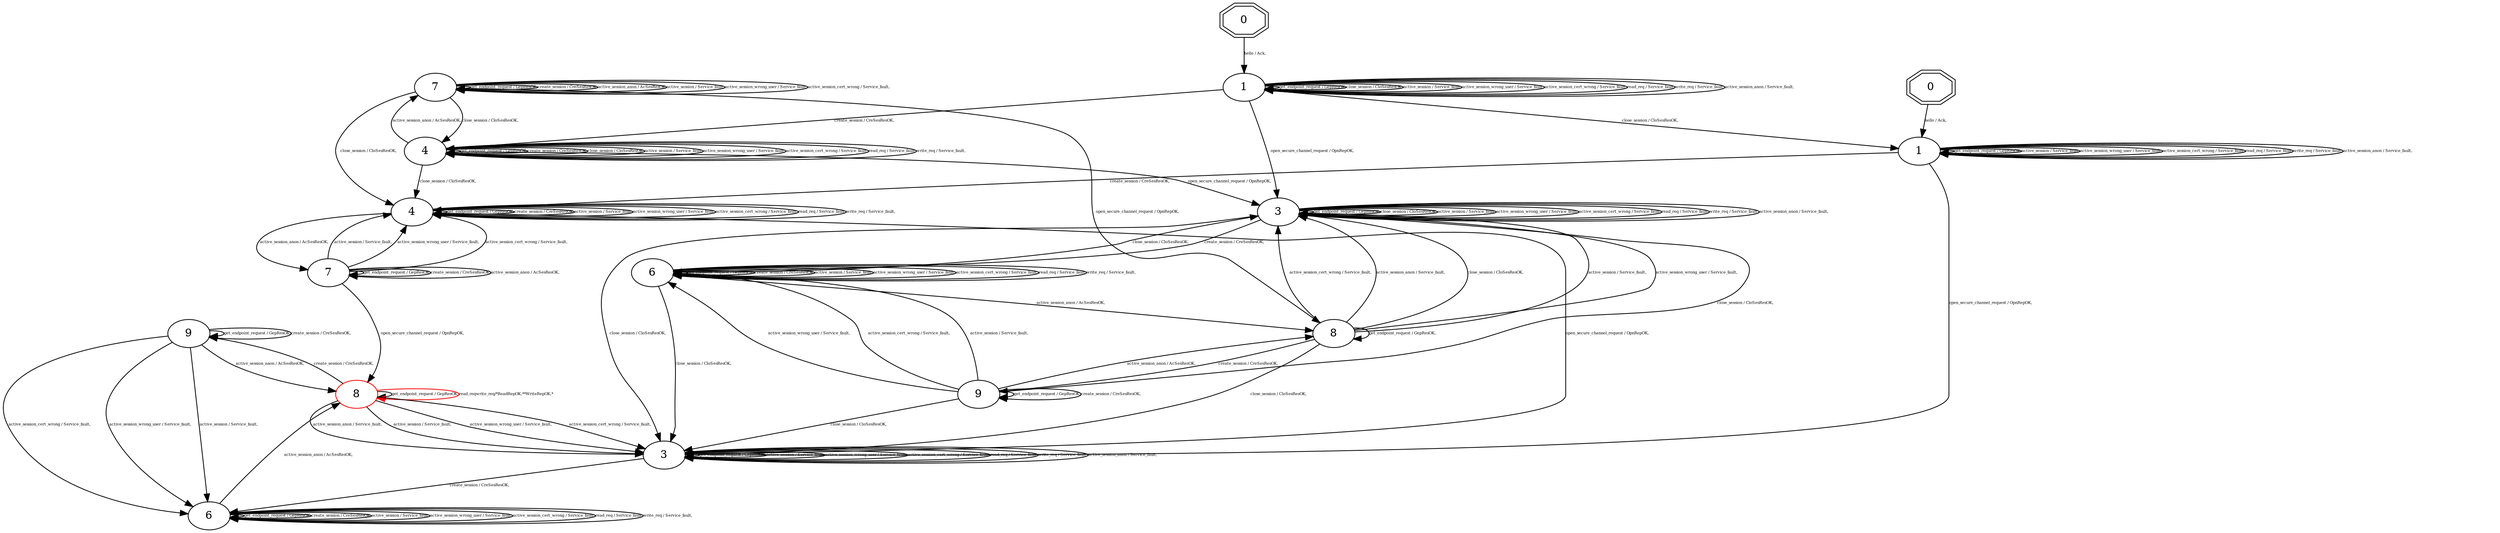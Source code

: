 digraph "Automata" { 
	 "9_1_false" [shape=ellipse,style=filled,fillcolor=white,URL="9",label="9"];
	 "3_1_true" [shape=ellipse,style=filled,fillcolor=white,URL="3",label="3"];
	 "1_1_true" [shape=ellipse,style=filled,fillcolor=white,URL="1",label="1"];
	 "8_1_true" [shape=ellipse,style=filled,fillcolor=white,URL="8",label="8"];
	 "7_1_true" [shape=ellipse,style=filled,fillcolor=white,URL="7",label="7"];
	 "8_1_false" [shape=ellipse,style=filled,fillcolor=white,URL="8",label="8",color=red];
	 "4_1_false" [shape=ellipse,style=filled,fillcolor=white,URL="4",label="4"];
	 "0_1_false" [shape=doubleoctagon,style=filled,fillcolor=white,URL="0",label="0"];
	 "4_1_true" [shape=ellipse,style=filled,fillcolor=white,URL="4",label="4"];
	 "3_1_false" [shape=ellipse,style=filled,fillcolor=white,URL="3",label="3"];
	 "1_1_false" [shape=ellipse,style=filled,fillcolor=white,URL="1",label="1"];
	 "0_1_true" [shape=doubleoctagon,style=filled,fillcolor=white,URL="0",label="0"];
	 "7_1_false" [shape=ellipse,style=filled,fillcolor=white,URL="7",label="7"];
	 "6_1_true" [shape=ellipse,style=filled,fillcolor=white,URL="6",label="6"];
	 "9_1_true" [shape=ellipse,style=filled,fillcolor=white,URL="9",label="9"];
	 "6_1_false" [shape=ellipse,style=filled,fillcolor=white,URL="6",label="6"];
	 "9_1_false"->"9_1_false" [fontsize=5,label="get_endpoint_request / GepResOK,"];
	 "9_1_false"->"9_1_false" [fontsize=5,label="create_session / CreSesResOK,"];
	 "9_1_false"->"6_1_false" [fontsize=5,label="active_session_cert_wrong / Service_fault,"];
	 "9_1_false"->"6_1_false" [fontsize=5,label="active_session_wrong_user / Service_fault,"];
	 "9_1_false"->"6_1_false" [fontsize=5,label="active_session / Service_fault,"];
	 "9_1_false"->"8_1_false" [fontsize=5,label="active_session_anon / AcSesResOK,"];
	 "7_1_false"->"7_1_false" [fontsize=5,label="get_endpoint_request / GepResOK,"];
	 "7_1_false"->"7_1_false" [fontsize=5,label="create_session / CreSesResOK,"];
	 "7_1_false"->"7_1_false" [fontsize=5,label="active_session_anon / AcSesResOK,"];
	 "7_1_false"->"8_1_false" [fontsize=5,label="open_secure_channel_request / OpnRepOK,"];
	 "7_1_false"->"4_1_false" [fontsize=5,label="active_session / Service_fault,"];
	 "7_1_false"->"4_1_false" [fontsize=5,label="active_session_wrong_user / Service_fault,"];
	 "7_1_false"->"4_1_false" [fontsize=5,label="active_session_cert_wrong / Service_fault,"];
	 "6_1_false"->"6_1_false" [fontsize=5,label="get_endpoint_request / GepResOK,"];
	 "6_1_false"->"6_1_false" [fontsize=5,label="create_session / CreSesResOK,"];
	 "6_1_false"->"6_1_false" [fontsize=5,label="active_session / Service_fault,"];
	 "6_1_false"->"6_1_false" [fontsize=5,label="active_session_wrong_user / Service_fault,"];
	 "6_1_false"->"6_1_false" [fontsize=5,label="active_session_cert_wrong / Service_fault,"];
	 "6_1_false"->"6_1_false" [fontsize=5,label="read_req / Service_fault,"];
	 "6_1_false"->"6_1_false" [fontsize=5,label="write_req / Service_fault,"];
	 "6_1_false"->"8_1_false" [fontsize=5,label="active_session_anon / AcSesResOK,"];
	 "8_1_false"->"3_1_false" [fontsize=5,label="active_session / Service_fault,"];
	 "8_1_false"->"3_1_false" [fontsize=5,label="active_session_wrong_user / Service_fault,"];
	 "8_1_false"->"3_1_false" [fontsize=5,label="active_session_cert_wrong / Service_fault,"];
	 "8_1_false"->"3_1_false" [fontsize=5,label="active_session_anon / Service_fault,"];
	 "8_1_false"->"9_1_false" [fontsize=5,label="create_session / CreSesResOK,"];
	 "8_1_false"->"8_1_false" [fontsize=5,label="get_endpoint_request / GepResOK,"];
	 "4_1_false"->"4_1_false" [fontsize=5,label="get_endpoint_request / GepResOK,"];
	 "4_1_false"->"4_1_false" [fontsize=5,label="create_session / CreSesResOK,"];
	 "4_1_false"->"4_1_false" [fontsize=5,label="active_session / Service_fault,"];
	 "4_1_false"->"4_1_false" [fontsize=5,label="active_session_wrong_user / Service_fault,"];
	 "4_1_false"->"4_1_false" [fontsize=5,label="active_session_cert_wrong / Service_fault,"];
	 "4_1_false"->"4_1_false" [fontsize=5,label="read_req / Service_fault,"];
	 "4_1_false"->"4_1_false" [fontsize=5,label="write_req / Service_fault,"];
	 "4_1_false"->"7_1_false" [fontsize=5,label="active_session_anon / AcSesResOK,"];
	 "4_1_false"->"3_1_false" [fontsize=5,label="open_secure_channel_request / OpnRepOK,"];
	 "4_1_true"->"4_1_false" [fontsize=5,label="close_session / CloSesResOK,"];
	 "4_1_true"->"4_1_true" [fontsize=5,label="get_endpoint_request / GepResOK,"];
	 "4_1_true"->"4_1_true" [fontsize=5,label="create_session / CreSesResOK,"];
	 "4_1_true"->"4_1_true" [fontsize=5,label="close_session / CloSesResOK,"];
	 "4_1_true"->"4_1_true" [fontsize=5,label="active_session / Service_fault,"];
	 "4_1_true"->"4_1_true" [fontsize=5,label="active_session_wrong_user / Service_fault,"];
	 "4_1_true"->"4_1_true" [fontsize=5,label="active_session_cert_wrong / Service_fault,"];
	 "4_1_true"->"4_1_true" [fontsize=5,label="read_req / Service_fault,"];
	 "4_1_true"->"4_1_true" [fontsize=5,label="write_req / Service_fault,"];
	 "4_1_true"->"3_1_true" [fontsize=5,label="open_secure_channel_request / OpnRepOK,"];
	 "4_1_true"->"7_1_true" [fontsize=5,label="active_session_anon / AcSesResOK,"];
	 "7_1_true"->"7_1_true" [fontsize=5,label="get_endpoint_request / GepResOK,"];
	 "7_1_true"->"7_1_true" [fontsize=5,label="create_session / CreSesResOK,"];
	 "7_1_true"->"7_1_true" [fontsize=5,label="active_session_anon / AcSesResOK,"];
	 "7_1_true"->"7_1_true" [fontsize=5,label="active_session / Service_fault,"];
	 "7_1_true"->"7_1_true" [fontsize=5,label="active_session_wrong_user / Service_fault,"];
	 "7_1_true"->"7_1_true" [fontsize=5,label="active_session_cert_wrong / Service_fault,"];
	 "7_1_true"->"8_1_true" [fontsize=5,label="open_secure_channel_request / OpnRepOK,"];
	 "7_1_true"->"4_1_true" [fontsize=5,label="close_session / CloSesResOK,"];
	 "7_1_true"->"4_1_false" [fontsize=5,label="close_session / CloSesResOK,"];
	 "1_1_false"->"3_1_false" [fontsize=5,label="open_secure_channel_request / OpnRepOK,"];
	 "1_1_false"->"4_1_false" [fontsize=5,label="create_session / CreSesResOK,"];
	 "1_1_false"->"1_1_false" [fontsize=5,label="get_endpoint_request / GepResOK,"];
	 "1_1_false"->"1_1_false" [fontsize=5,label="active_session / Service_fault,"];
	 "1_1_false"->"1_1_false" [fontsize=5,label="active_session_wrong_user / Service_fault,"];
	 "1_1_false"->"1_1_false" [fontsize=5,label="active_session_cert_wrong / Service_fault,"];
	 "1_1_false"->"1_1_false" [fontsize=5,label="read_req / Service_fault,"];
	 "1_1_false"->"1_1_false" [fontsize=5,label="write_req / Service_fault,"];
	 "1_1_false"->"1_1_false" [fontsize=5,label="active_session_anon / Service_fault,"];
	 "1_1_true"->"1_1_true" [fontsize=5,label="get_endpoint_request / GepResOK,"];
	 "1_1_true"->"1_1_true" [fontsize=5,label="close_session / CloSesResOK,"];
	 "1_1_true"->"1_1_true" [fontsize=5,label="active_session / Service_fault,"];
	 "1_1_true"->"1_1_true" [fontsize=5,label="active_session_wrong_user / Service_fault,"];
	 "1_1_true"->"1_1_true" [fontsize=5,label="active_session_cert_wrong / Service_fault,"];
	 "1_1_true"->"1_1_true" [fontsize=5,label="read_req / Service_fault,"];
	 "1_1_true"->"1_1_true" [fontsize=5,label="write_req / Service_fault,"];
	 "1_1_true"->"1_1_true" [fontsize=5,label="active_session_anon / Service_fault,"];
	 "1_1_true"->"1_1_false" [fontsize=5,label="close_session / CloSesResOK,"];
	 "1_1_true"->"3_1_true" [fontsize=5,label="open_secure_channel_request / OpnRepOK,"];
	 "1_1_true"->"4_1_true" [fontsize=5,label="create_session / CreSesResOK,"];
	 "0_1_true"->"1_1_true" [fontsize=5,label="hello / Ack,"];
	 "0_1_false"->"1_1_false" [fontsize=5,label="hello / Ack,"];
	 "3_1_false"->"3_1_false" [fontsize=5,label="get_endpoint_request / GepResOK,"];
	 "3_1_false"->"3_1_false" [fontsize=5,label="active_session / Service_fault,"];
	 "3_1_false"->"3_1_false" [fontsize=5,label="active_session_wrong_user / Service_fault,"];
	 "3_1_false"->"3_1_false" [fontsize=5,label="active_session_cert_wrong / Service_fault,"];
	 "3_1_false"->"3_1_false" [fontsize=5,label="read_req / Service_fault,"];
	 "3_1_false"->"3_1_false" [fontsize=5,label="write_req / Service_fault,"];
	 "3_1_false"->"3_1_false" [fontsize=5,label="active_session_anon / Service_fault,"];
	 "3_1_false"->"6_1_false" [fontsize=5,label="create_session / CreSesResOK,"];
	 "9_1_true"->"6_1_true" [fontsize=5,label="active_session / Service_fault,"];
	 "9_1_true"->"6_1_true" [fontsize=5,label="active_session_wrong_user / Service_fault,"];
	 "9_1_true"->"6_1_true" [fontsize=5,label="active_session_cert_wrong / Service_fault,"];
	 "9_1_true"->"3_1_true" [fontsize=5,label="close_session / CloSesResOK,"];
	 "9_1_true"->"9_1_true" [fontsize=5,label="get_endpoint_request / GepResOK,"];
	 "9_1_true"->"9_1_true" [fontsize=5,label="create_session / CreSesResOK,"];
	 "9_1_true"->"3_1_false" [fontsize=5,label="close_session / CloSesResOK,"];
	 "9_1_true"->"8_1_true" [fontsize=5,label="active_session_anon / AcSesResOK,"];
	 "6_1_true"->"6_1_true" [fontsize=5,label="get_endpoint_request / GepResOK,"];
	 "6_1_true"->"6_1_true" [fontsize=5,label="create_session / CreSesResOK,"];
	 "6_1_true"->"6_1_true" [fontsize=5,label="active_session / Service_fault,"];
	 "6_1_true"->"6_1_true" [fontsize=5,label="active_session_wrong_user / Service_fault,"];
	 "6_1_true"->"6_1_true" [fontsize=5,label="active_session_cert_wrong / Service_fault,"];
	 "6_1_true"->"6_1_true" [fontsize=5,label="read_req / Service_fault,"];
	 "6_1_true"->"6_1_true" [fontsize=5,label="write_req / Service_fault,"];
	 "6_1_true"->"8_1_true" [fontsize=5,label="active_session_anon / AcSesResOK,"];
	 "6_1_true"->"3_1_true" [fontsize=5,label="close_session / CloSesResOK,"];
	 "6_1_true"->"3_1_false" [fontsize=5,label="close_session / CloSesResOK,"];
	 "8_1_true"->"3_1_true" [fontsize=5,label="close_session / CloSesResOK,"];
	 "8_1_true"->"3_1_true" [fontsize=5,label="active_session / Service_fault,"];
	 "8_1_true"->"3_1_true" [fontsize=5,label="active_session_wrong_user / Service_fault,"];
	 "8_1_true"->"3_1_true" [fontsize=5,label="active_session_cert_wrong / Service_fault,"];
	 "8_1_true"->"3_1_true" [fontsize=5,label="active_session_anon / Service_fault,"];
	 "8_1_true"->"8_1_true" [fontsize=5,label="get_endpoint_request / GepResOK,"];
	 "8_1_true"->"3_1_false" [fontsize=5,label="close_session / CloSesResOK,"];
	 "8_1_true"->"9_1_true" [fontsize=5,label="create_session / CreSesResOK,"];
	 "3_1_true"->"3_1_false" [fontsize=5,label="close_session / CloSesResOK,"];
	 "3_1_true"->"6_1_true" [fontsize=5,label="create_session / CreSesResOK,"];
	 "3_1_true"->"3_1_true" [fontsize=5,label="get_endpoint_request / GepResOK,"];
	 "3_1_true"->"3_1_true" [fontsize=5,label="close_session / CloSesResOK,"];
	 "3_1_true"->"3_1_true" [fontsize=5,label="active_session / Service_fault,"];
	 "3_1_true"->"3_1_true" [fontsize=5,label="active_session_wrong_user / Service_fault,"];
	 "3_1_true"->"3_1_true" [fontsize=5,label="active_session_cert_wrong / Service_fault,"];
	 "3_1_true"->"3_1_true" [fontsize=5,label="read_req / Service_fault,"];
	 "3_1_true"->"3_1_true" [fontsize=5,label="write_req / Service_fault,"];
	 "3_1_true"->"3_1_true" [fontsize=5,label="active_session_anon / Service_fault,"];
	"8_1_false"->"8_1_false"[color=red,label="read_reqwrite_req/*ReadRepOK,**WriteRepOK,*",fontsize=5];}
